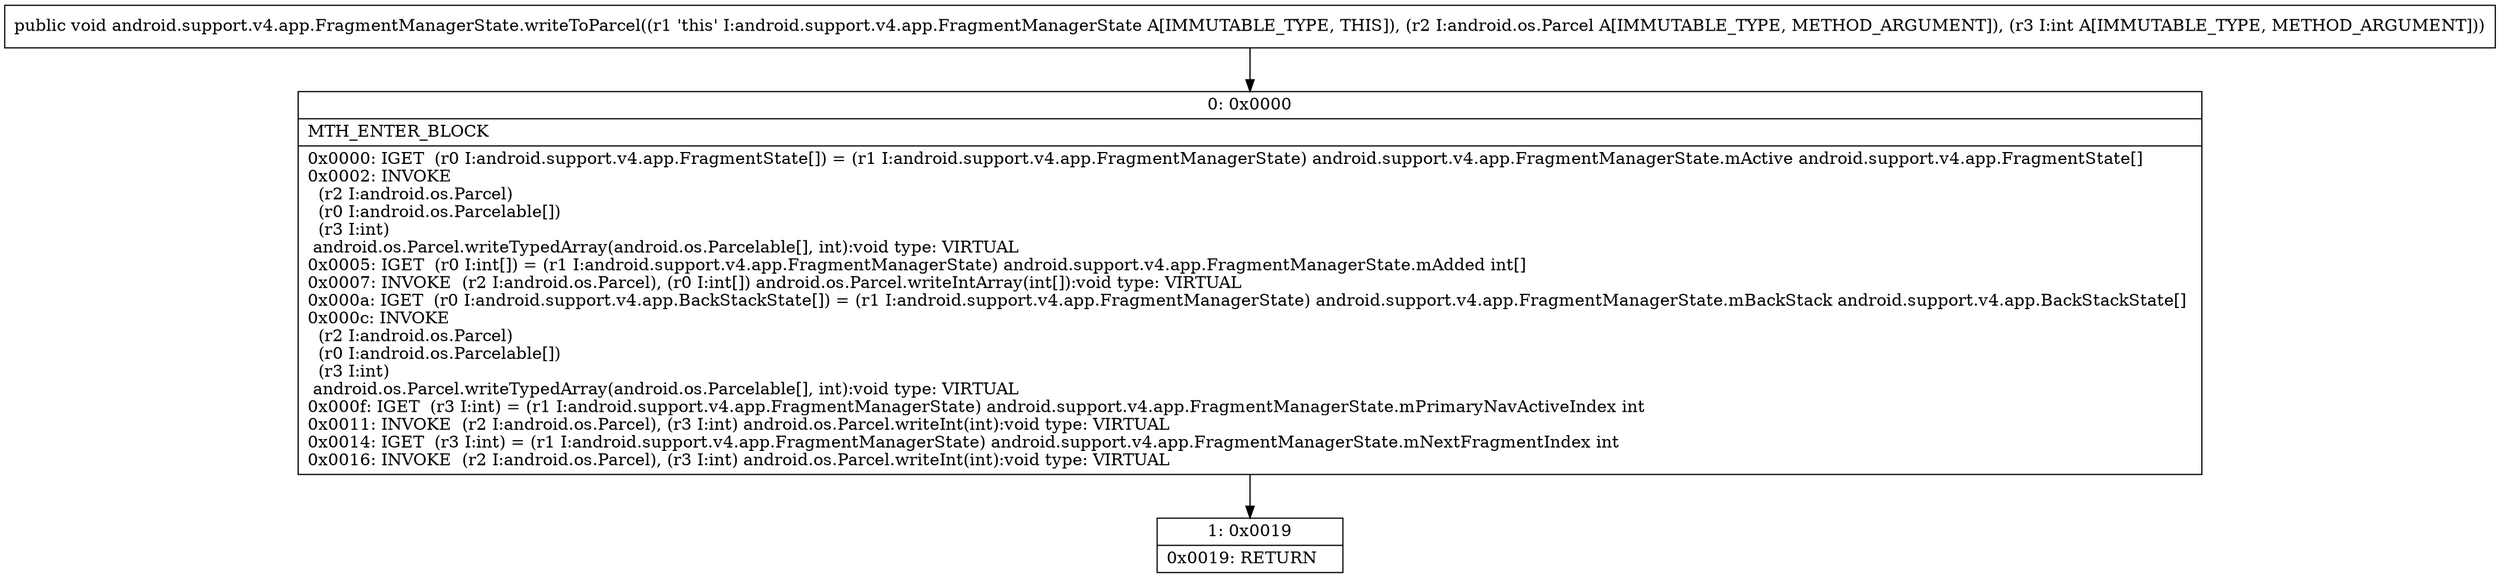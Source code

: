 digraph "CFG forandroid.support.v4.app.FragmentManagerState.writeToParcel(Landroid\/os\/Parcel;I)V" {
Node_0 [shape=record,label="{0\:\ 0x0000|MTH_ENTER_BLOCK\l|0x0000: IGET  (r0 I:android.support.v4.app.FragmentState[]) = (r1 I:android.support.v4.app.FragmentManagerState) android.support.v4.app.FragmentManagerState.mActive android.support.v4.app.FragmentState[] \l0x0002: INVOKE  \l  (r2 I:android.os.Parcel)\l  (r0 I:android.os.Parcelable[])\l  (r3 I:int)\l android.os.Parcel.writeTypedArray(android.os.Parcelable[], int):void type: VIRTUAL \l0x0005: IGET  (r0 I:int[]) = (r1 I:android.support.v4.app.FragmentManagerState) android.support.v4.app.FragmentManagerState.mAdded int[] \l0x0007: INVOKE  (r2 I:android.os.Parcel), (r0 I:int[]) android.os.Parcel.writeIntArray(int[]):void type: VIRTUAL \l0x000a: IGET  (r0 I:android.support.v4.app.BackStackState[]) = (r1 I:android.support.v4.app.FragmentManagerState) android.support.v4.app.FragmentManagerState.mBackStack android.support.v4.app.BackStackState[] \l0x000c: INVOKE  \l  (r2 I:android.os.Parcel)\l  (r0 I:android.os.Parcelable[])\l  (r3 I:int)\l android.os.Parcel.writeTypedArray(android.os.Parcelable[], int):void type: VIRTUAL \l0x000f: IGET  (r3 I:int) = (r1 I:android.support.v4.app.FragmentManagerState) android.support.v4.app.FragmentManagerState.mPrimaryNavActiveIndex int \l0x0011: INVOKE  (r2 I:android.os.Parcel), (r3 I:int) android.os.Parcel.writeInt(int):void type: VIRTUAL \l0x0014: IGET  (r3 I:int) = (r1 I:android.support.v4.app.FragmentManagerState) android.support.v4.app.FragmentManagerState.mNextFragmentIndex int \l0x0016: INVOKE  (r2 I:android.os.Parcel), (r3 I:int) android.os.Parcel.writeInt(int):void type: VIRTUAL \l}"];
Node_1 [shape=record,label="{1\:\ 0x0019|0x0019: RETURN   \l}"];
MethodNode[shape=record,label="{public void android.support.v4.app.FragmentManagerState.writeToParcel((r1 'this' I:android.support.v4.app.FragmentManagerState A[IMMUTABLE_TYPE, THIS]), (r2 I:android.os.Parcel A[IMMUTABLE_TYPE, METHOD_ARGUMENT]), (r3 I:int A[IMMUTABLE_TYPE, METHOD_ARGUMENT])) }"];
MethodNode -> Node_0;
Node_0 -> Node_1;
}

